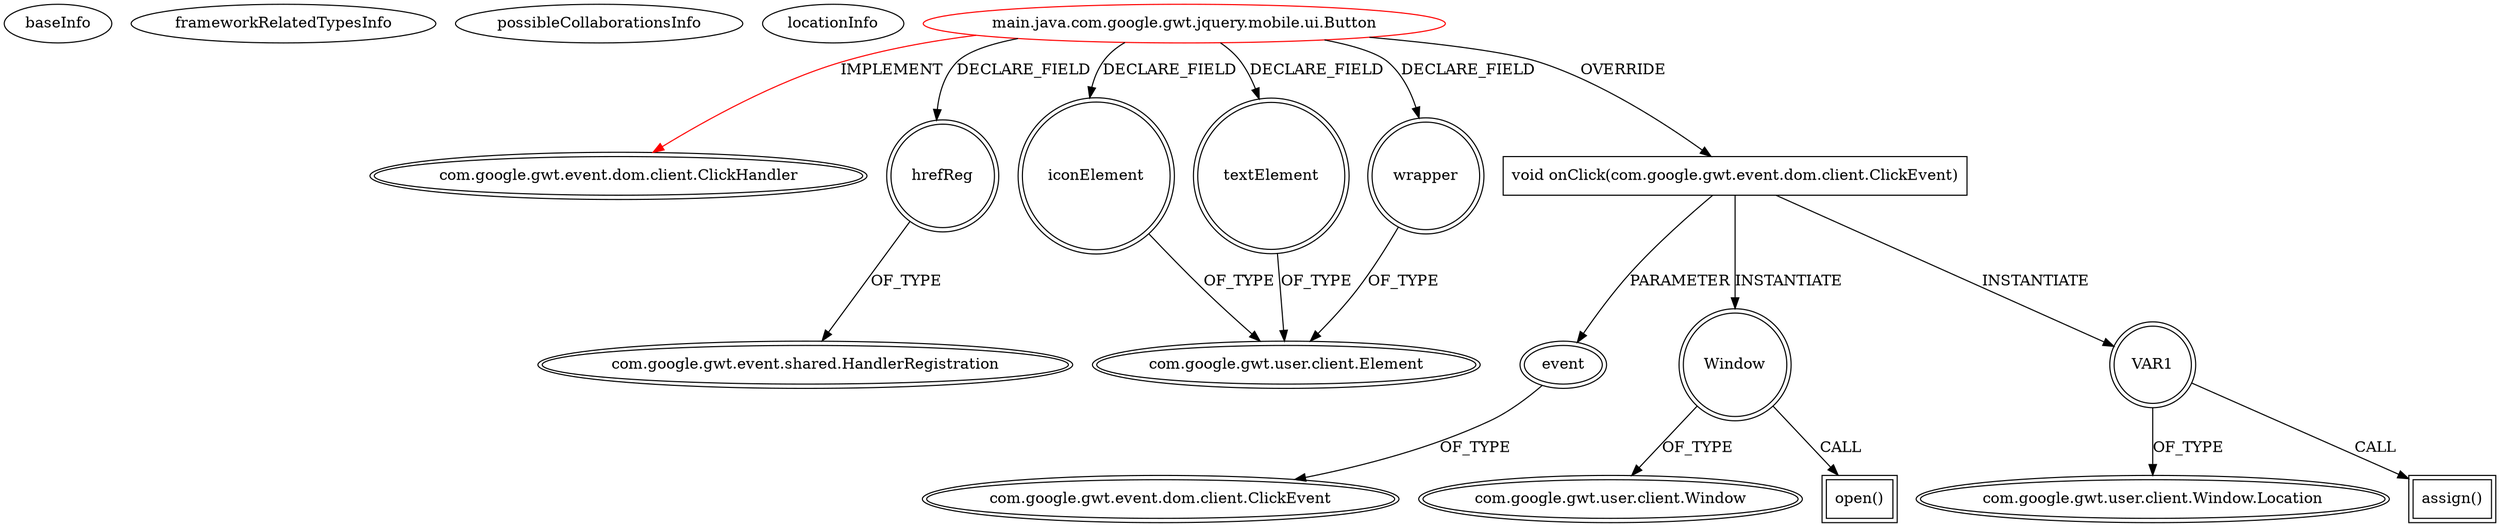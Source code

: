 digraph {
baseInfo[graphId=3186,category="extension_graph",isAnonymous=false,possibleRelation=false]
frameworkRelatedTypesInfo[0="com.google.gwt.event.dom.client.ClickHandler"]
possibleCollaborationsInfo[]
locationInfo[projectName="jhudson8-gwt-jquery-ui",filePath="/jhudson8-gwt-jquery-ui/gwt-jquery-ui-master/core/gwt-jquery-ui-mobile/src/main/java/com/google/gwt/jquery/mobile/ui/Button.java",contextSignature="Button",graphId="3186"]
0[label="main.java.com.google.gwt.jquery.mobile.ui.Button",vertexType="ROOT_CLIENT_CLASS_DECLARATION",isFrameworkType=false,color=red]
1[label="com.google.gwt.event.dom.client.ClickHandler",vertexType="FRAMEWORK_INTERFACE_TYPE",isFrameworkType=true,peripheries=2]
2[label="hrefReg",vertexType="FIELD_DECLARATION",isFrameworkType=true,peripheries=2,shape=circle]
3[label="com.google.gwt.event.shared.HandlerRegistration",vertexType="FRAMEWORK_INTERFACE_TYPE",isFrameworkType=true,peripheries=2]
4[label="iconElement",vertexType="FIELD_DECLARATION",isFrameworkType=true,peripheries=2,shape=circle]
5[label="com.google.gwt.user.client.Element",vertexType="FRAMEWORK_CLASS_TYPE",isFrameworkType=true,peripheries=2]
6[label="textElement",vertexType="FIELD_DECLARATION",isFrameworkType=true,peripheries=2,shape=circle]
8[label="wrapper",vertexType="FIELD_DECLARATION",isFrameworkType=true,peripheries=2,shape=circle]
10[label="void onClick(com.google.gwt.event.dom.client.ClickEvent)",vertexType="OVERRIDING_METHOD_DECLARATION",isFrameworkType=false,shape=box]
11[label="event",vertexType="PARAMETER_DECLARATION",isFrameworkType=true,peripheries=2]
12[label="com.google.gwt.event.dom.client.ClickEvent",vertexType="FRAMEWORK_CLASS_TYPE",isFrameworkType=true,peripheries=2]
13[label="Window",vertexType="VARIABLE_EXPRESION",isFrameworkType=true,peripheries=2,shape=circle]
15[label="com.google.gwt.user.client.Window",vertexType="FRAMEWORK_CLASS_TYPE",isFrameworkType=true,peripheries=2]
14[label="open()",vertexType="INSIDE_CALL",isFrameworkType=true,peripheries=2,shape=box]
16[label="VAR1",vertexType="VARIABLE_EXPRESION",isFrameworkType=true,peripheries=2,shape=circle]
18[label="com.google.gwt.user.client.Window.Location",vertexType="FRAMEWORK_CLASS_TYPE",isFrameworkType=true,peripheries=2]
17[label="assign()",vertexType="INSIDE_CALL",isFrameworkType=true,peripheries=2,shape=box]
0->1[label="IMPLEMENT",color=red]
0->2[label="DECLARE_FIELD"]
2->3[label="OF_TYPE"]
0->4[label="DECLARE_FIELD"]
4->5[label="OF_TYPE"]
0->6[label="DECLARE_FIELD"]
6->5[label="OF_TYPE"]
0->8[label="DECLARE_FIELD"]
8->5[label="OF_TYPE"]
0->10[label="OVERRIDE"]
11->12[label="OF_TYPE"]
10->11[label="PARAMETER"]
10->13[label="INSTANTIATE"]
13->15[label="OF_TYPE"]
13->14[label="CALL"]
10->16[label="INSTANTIATE"]
16->18[label="OF_TYPE"]
16->17[label="CALL"]
}
